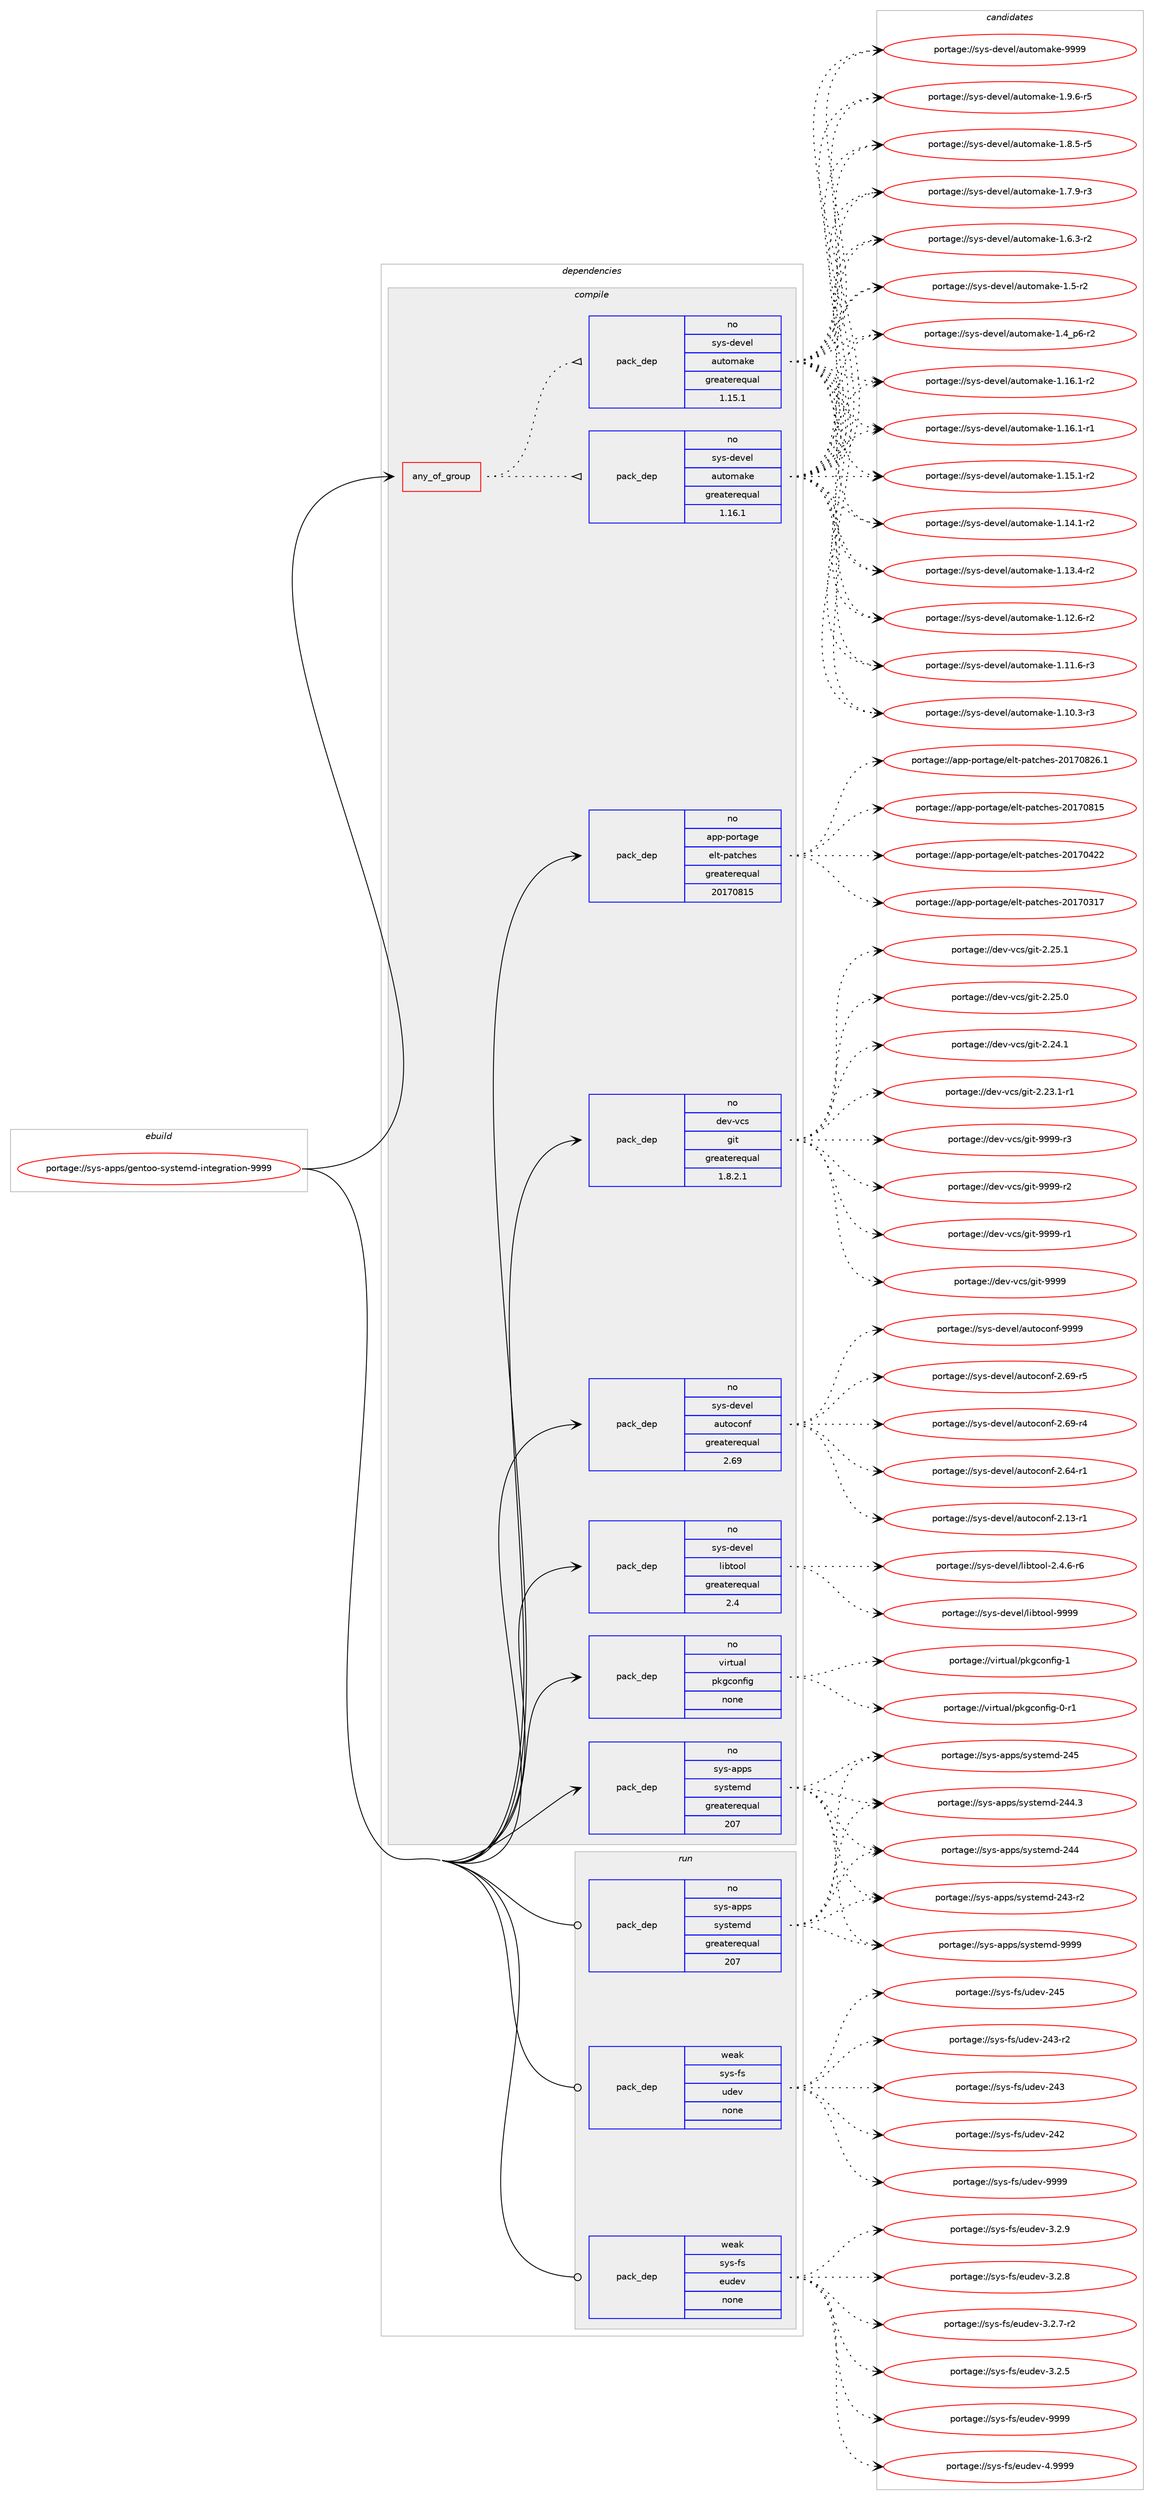 digraph prolog {

# *************
# Graph options
# *************

newrank=true;
concentrate=true;
compound=true;
graph [rankdir=LR,fontname=Helvetica,fontsize=10,ranksep=1.5];#, ranksep=2.5, nodesep=0.2];
edge  [arrowhead=vee];
node  [fontname=Helvetica,fontsize=10];

# **********
# The ebuild
# **********

subgraph cluster_leftcol {
color=gray;
rank=same;
label=<<i>ebuild</i>>;
id [label="portage://sys-apps/gentoo-systemd-integration-9999", color=red, width=4, href="../sys-apps/gentoo-systemd-integration-9999.svg"];
}

# ****************
# The dependencies
# ****************

subgraph cluster_midcol {
color=gray;
label=<<i>dependencies</i>>;
subgraph cluster_compile {
fillcolor="#eeeeee";
style=filled;
label=<<i>compile</i>>;
subgraph any724 {
dependency30777 [label=<<TABLE BORDER="0" CELLBORDER="1" CELLSPACING="0" CELLPADDING="4"><TR><TD CELLPADDING="10">any_of_group</TD></TR></TABLE>>, shape=none, color=red];subgraph pack24496 {
dependency30778 [label=<<TABLE BORDER="0" CELLBORDER="1" CELLSPACING="0" CELLPADDING="4" WIDTH="220"><TR><TD ROWSPAN="6" CELLPADDING="30">pack_dep</TD></TR><TR><TD WIDTH="110">no</TD></TR><TR><TD>sys-devel</TD></TR><TR><TD>automake</TD></TR><TR><TD>greaterequal</TD></TR><TR><TD>1.16.1</TD></TR></TABLE>>, shape=none, color=blue];
}
dependency30777:e -> dependency30778:w [weight=20,style="dotted",arrowhead="oinv"];
subgraph pack24497 {
dependency30779 [label=<<TABLE BORDER="0" CELLBORDER="1" CELLSPACING="0" CELLPADDING="4" WIDTH="220"><TR><TD ROWSPAN="6" CELLPADDING="30">pack_dep</TD></TR><TR><TD WIDTH="110">no</TD></TR><TR><TD>sys-devel</TD></TR><TR><TD>automake</TD></TR><TR><TD>greaterequal</TD></TR><TR><TD>1.15.1</TD></TR></TABLE>>, shape=none, color=blue];
}
dependency30777:e -> dependency30779:w [weight=20,style="dotted",arrowhead="oinv"];
}
id:e -> dependency30777:w [weight=20,style="solid",arrowhead="vee"];
subgraph pack24498 {
dependency30780 [label=<<TABLE BORDER="0" CELLBORDER="1" CELLSPACING="0" CELLPADDING="4" WIDTH="220"><TR><TD ROWSPAN="6" CELLPADDING="30">pack_dep</TD></TR><TR><TD WIDTH="110">no</TD></TR><TR><TD>app-portage</TD></TR><TR><TD>elt-patches</TD></TR><TR><TD>greaterequal</TD></TR><TR><TD>20170815</TD></TR></TABLE>>, shape=none, color=blue];
}
id:e -> dependency30780:w [weight=20,style="solid",arrowhead="vee"];
subgraph pack24499 {
dependency30781 [label=<<TABLE BORDER="0" CELLBORDER="1" CELLSPACING="0" CELLPADDING="4" WIDTH="220"><TR><TD ROWSPAN="6" CELLPADDING="30">pack_dep</TD></TR><TR><TD WIDTH="110">no</TD></TR><TR><TD>dev-vcs</TD></TR><TR><TD>git</TD></TR><TR><TD>greaterequal</TD></TR><TR><TD>1.8.2.1</TD></TR></TABLE>>, shape=none, color=blue];
}
id:e -> dependency30781:w [weight=20,style="solid",arrowhead="vee"];
subgraph pack24500 {
dependency30782 [label=<<TABLE BORDER="0" CELLBORDER="1" CELLSPACING="0" CELLPADDING="4" WIDTH="220"><TR><TD ROWSPAN="6" CELLPADDING="30">pack_dep</TD></TR><TR><TD WIDTH="110">no</TD></TR><TR><TD>sys-apps</TD></TR><TR><TD>systemd</TD></TR><TR><TD>greaterequal</TD></TR><TR><TD>207</TD></TR></TABLE>>, shape=none, color=blue];
}
id:e -> dependency30782:w [weight=20,style="solid",arrowhead="vee"];
subgraph pack24501 {
dependency30783 [label=<<TABLE BORDER="0" CELLBORDER="1" CELLSPACING="0" CELLPADDING="4" WIDTH="220"><TR><TD ROWSPAN="6" CELLPADDING="30">pack_dep</TD></TR><TR><TD WIDTH="110">no</TD></TR><TR><TD>sys-devel</TD></TR><TR><TD>autoconf</TD></TR><TR><TD>greaterequal</TD></TR><TR><TD>2.69</TD></TR></TABLE>>, shape=none, color=blue];
}
id:e -> dependency30783:w [weight=20,style="solid",arrowhead="vee"];
subgraph pack24502 {
dependency30784 [label=<<TABLE BORDER="0" CELLBORDER="1" CELLSPACING="0" CELLPADDING="4" WIDTH="220"><TR><TD ROWSPAN="6" CELLPADDING="30">pack_dep</TD></TR><TR><TD WIDTH="110">no</TD></TR><TR><TD>sys-devel</TD></TR><TR><TD>libtool</TD></TR><TR><TD>greaterequal</TD></TR><TR><TD>2.4</TD></TR></TABLE>>, shape=none, color=blue];
}
id:e -> dependency30784:w [weight=20,style="solid",arrowhead="vee"];
subgraph pack24503 {
dependency30785 [label=<<TABLE BORDER="0" CELLBORDER="1" CELLSPACING="0" CELLPADDING="4" WIDTH="220"><TR><TD ROWSPAN="6" CELLPADDING="30">pack_dep</TD></TR><TR><TD WIDTH="110">no</TD></TR><TR><TD>virtual</TD></TR><TR><TD>pkgconfig</TD></TR><TR><TD>none</TD></TR><TR><TD></TD></TR></TABLE>>, shape=none, color=blue];
}
id:e -> dependency30785:w [weight=20,style="solid",arrowhead="vee"];
}
subgraph cluster_compileandrun {
fillcolor="#eeeeee";
style=filled;
label=<<i>compile and run</i>>;
}
subgraph cluster_run {
fillcolor="#eeeeee";
style=filled;
label=<<i>run</i>>;
subgraph pack24504 {
dependency30786 [label=<<TABLE BORDER="0" CELLBORDER="1" CELLSPACING="0" CELLPADDING="4" WIDTH="220"><TR><TD ROWSPAN="6" CELLPADDING="30">pack_dep</TD></TR><TR><TD WIDTH="110">no</TD></TR><TR><TD>sys-apps</TD></TR><TR><TD>systemd</TD></TR><TR><TD>greaterequal</TD></TR><TR><TD>207</TD></TR></TABLE>>, shape=none, color=blue];
}
id:e -> dependency30786:w [weight=20,style="solid",arrowhead="odot"];
subgraph pack24505 {
dependency30787 [label=<<TABLE BORDER="0" CELLBORDER="1" CELLSPACING="0" CELLPADDING="4" WIDTH="220"><TR><TD ROWSPAN="6" CELLPADDING="30">pack_dep</TD></TR><TR><TD WIDTH="110">weak</TD></TR><TR><TD>sys-fs</TD></TR><TR><TD>eudev</TD></TR><TR><TD>none</TD></TR><TR><TD></TD></TR></TABLE>>, shape=none, color=blue];
}
id:e -> dependency30787:w [weight=20,style="solid",arrowhead="odot"];
subgraph pack24506 {
dependency30788 [label=<<TABLE BORDER="0" CELLBORDER="1" CELLSPACING="0" CELLPADDING="4" WIDTH="220"><TR><TD ROWSPAN="6" CELLPADDING="30">pack_dep</TD></TR><TR><TD WIDTH="110">weak</TD></TR><TR><TD>sys-fs</TD></TR><TR><TD>udev</TD></TR><TR><TD>none</TD></TR><TR><TD></TD></TR></TABLE>>, shape=none, color=blue];
}
id:e -> dependency30788:w [weight=20,style="solid",arrowhead="odot"];
}
}

# **************
# The candidates
# **************

subgraph cluster_choices {
rank=same;
color=gray;
label=<<i>candidates</i>>;

subgraph choice24496 {
color=black;
nodesep=1;
choice115121115451001011181011084797117116111109971071014557575757 [label="portage://sys-devel/automake-9999", color=red, width=4,href="../sys-devel/automake-9999.svg"];
choice115121115451001011181011084797117116111109971071014549465746544511453 [label="portage://sys-devel/automake-1.9.6-r5", color=red, width=4,href="../sys-devel/automake-1.9.6-r5.svg"];
choice115121115451001011181011084797117116111109971071014549465646534511453 [label="portage://sys-devel/automake-1.8.5-r5", color=red, width=4,href="../sys-devel/automake-1.8.5-r5.svg"];
choice115121115451001011181011084797117116111109971071014549465546574511451 [label="portage://sys-devel/automake-1.7.9-r3", color=red, width=4,href="../sys-devel/automake-1.7.9-r3.svg"];
choice115121115451001011181011084797117116111109971071014549465446514511450 [label="portage://sys-devel/automake-1.6.3-r2", color=red, width=4,href="../sys-devel/automake-1.6.3-r2.svg"];
choice11512111545100101118101108479711711611110997107101454946534511450 [label="portage://sys-devel/automake-1.5-r2", color=red, width=4,href="../sys-devel/automake-1.5-r2.svg"];
choice115121115451001011181011084797117116111109971071014549465295112544511450 [label="portage://sys-devel/automake-1.4_p6-r2", color=red, width=4,href="../sys-devel/automake-1.4_p6-r2.svg"];
choice11512111545100101118101108479711711611110997107101454946495446494511450 [label="portage://sys-devel/automake-1.16.1-r2", color=red, width=4,href="../sys-devel/automake-1.16.1-r2.svg"];
choice11512111545100101118101108479711711611110997107101454946495446494511449 [label="portage://sys-devel/automake-1.16.1-r1", color=red, width=4,href="../sys-devel/automake-1.16.1-r1.svg"];
choice11512111545100101118101108479711711611110997107101454946495346494511450 [label="portage://sys-devel/automake-1.15.1-r2", color=red, width=4,href="../sys-devel/automake-1.15.1-r2.svg"];
choice11512111545100101118101108479711711611110997107101454946495246494511450 [label="portage://sys-devel/automake-1.14.1-r2", color=red, width=4,href="../sys-devel/automake-1.14.1-r2.svg"];
choice11512111545100101118101108479711711611110997107101454946495146524511450 [label="portage://sys-devel/automake-1.13.4-r2", color=red, width=4,href="../sys-devel/automake-1.13.4-r2.svg"];
choice11512111545100101118101108479711711611110997107101454946495046544511450 [label="portage://sys-devel/automake-1.12.6-r2", color=red, width=4,href="../sys-devel/automake-1.12.6-r2.svg"];
choice11512111545100101118101108479711711611110997107101454946494946544511451 [label="portage://sys-devel/automake-1.11.6-r3", color=red, width=4,href="../sys-devel/automake-1.11.6-r3.svg"];
choice11512111545100101118101108479711711611110997107101454946494846514511451 [label="portage://sys-devel/automake-1.10.3-r3", color=red, width=4,href="../sys-devel/automake-1.10.3-r3.svg"];
dependency30778:e -> choice115121115451001011181011084797117116111109971071014557575757:w [style=dotted,weight="100"];
dependency30778:e -> choice115121115451001011181011084797117116111109971071014549465746544511453:w [style=dotted,weight="100"];
dependency30778:e -> choice115121115451001011181011084797117116111109971071014549465646534511453:w [style=dotted,weight="100"];
dependency30778:e -> choice115121115451001011181011084797117116111109971071014549465546574511451:w [style=dotted,weight="100"];
dependency30778:e -> choice115121115451001011181011084797117116111109971071014549465446514511450:w [style=dotted,weight="100"];
dependency30778:e -> choice11512111545100101118101108479711711611110997107101454946534511450:w [style=dotted,weight="100"];
dependency30778:e -> choice115121115451001011181011084797117116111109971071014549465295112544511450:w [style=dotted,weight="100"];
dependency30778:e -> choice11512111545100101118101108479711711611110997107101454946495446494511450:w [style=dotted,weight="100"];
dependency30778:e -> choice11512111545100101118101108479711711611110997107101454946495446494511449:w [style=dotted,weight="100"];
dependency30778:e -> choice11512111545100101118101108479711711611110997107101454946495346494511450:w [style=dotted,weight="100"];
dependency30778:e -> choice11512111545100101118101108479711711611110997107101454946495246494511450:w [style=dotted,weight="100"];
dependency30778:e -> choice11512111545100101118101108479711711611110997107101454946495146524511450:w [style=dotted,weight="100"];
dependency30778:e -> choice11512111545100101118101108479711711611110997107101454946495046544511450:w [style=dotted,weight="100"];
dependency30778:e -> choice11512111545100101118101108479711711611110997107101454946494946544511451:w [style=dotted,weight="100"];
dependency30778:e -> choice11512111545100101118101108479711711611110997107101454946494846514511451:w [style=dotted,weight="100"];
}
subgraph choice24497 {
color=black;
nodesep=1;
choice115121115451001011181011084797117116111109971071014557575757 [label="portage://sys-devel/automake-9999", color=red, width=4,href="../sys-devel/automake-9999.svg"];
choice115121115451001011181011084797117116111109971071014549465746544511453 [label="portage://sys-devel/automake-1.9.6-r5", color=red, width=4,href="../sys-devel/automake-1.9.6-r5.svg"];
choice115121115451001011181011084797117116111109971071014549465646534511453 [label="portage://sys-devel/automake-1.8.5-r5", color=red, width=4,href="../sys-devel/automake-1.8.5-r5.svg"];
choice115121115451001011181011084797117116111109971071014549465546574511451 [label="portage://sys-devel/automake-1.7.9-r3", color=red, width=4,href="../sys-devel/automake-1.7.9-r3.svg"];
choice115121115451001011181011084797117116111109971071014549465446514511450 [label="portage://sys-devel/automake-1.6.3-r2", color=red, width=4,href="../sys-devel/automake-1.6.3-r2.svg"];
choice11512111545100101118101108479711711611110997107101454946534511450 [label="portage://sys-devel/automake-1.5-r2", color=red, width=4,href="../sys-devel/automake-1.5-r2.svg"];
choice115121115451001011181011084797117116111109971071014549465295112544511450 [label="portage://sys-devel/automake-1.4_p6-r2", color=red, width=4,href="../sys-devel/automake-1.4_p6-r2.svg"];
choice11512111545100101118101108479711711611110997107101454946495446494511450 [label="portage://sys-devel/automake-1.16.1-r2", color=red, width=4,href="../sys-devel/automake-1.16.1-r2.svg"];
choice11512111545100101118101108479711711611110997107101454946495446494511449 [label="portage://sys-devel/automake-1.16.1-r1", color=red, width=4,href="../sys-devel/automake-1.16.1-r1.svg"];
choice11512111545100101118101108479711711611110997107101454946495346494511450 [label="portage://sys-devel/automake-1.15.1-r2", color=red, width=4,href="../sys-devel/automake-1.15.1-r2.svg"];
choice11512111545100101118101108479711711611110997107101454946495246494511450 [label="portage://sys-devel/automake-1.14.1-r2", color=red, width=4,href="../sys-devel/automake-1.14.1-r2.svg"];
choice11512111545100101118101108479711711611110997107101454946495146524511450 [label="portage://sys-devel/automake-1.13.4-r2", color=red, width=4,href="../sys-devel/automake-1.13.4-r2.svg"];
choice11512111545100101118101108479711711611110997107101454946495046544511450 [label="portage://sys-devel/automake-1.12.6-r2", color=red, width=4,href="../sys-devel/automake-1.12.6-r2.svg"];
choice11512111545100101118101108479711711611110997107101454946494946544511451 [label="portage://sys-devel/automake-1.11.6-r3", color=red, width=4,href="../sys-devel/automake-1.11.6-r3.svg"];
choice11512111545100101118101108479711711611110997107101454946494846514511451 [label="portage://sys-devel/automake-1.10.3-r3", color=red, width=4,href="../sys-devel/automake-1.10.3-r3.svg"];
dependency30779:e -> choice115121115451001011181011084797117116111109971071014557575757:w [style=dotted,weight="100"];
dependency30779:e -> choice115121115451001011181011084797117116111109971071014549465746544511453:w [style=dotted,weight="100"];
dependency30779:e -> choice115121115451001011181011084797117116111109971071014549465646534511453:w [style=dotted,weight="100"];
dependency30779:e -> choice115121115451001011181011084797117116111109971071014549465546574511451:w [style=dotted,weight="100"];
dependency30779:e -> choice115121115451001011181011084797117116111109971071014549465446514511450:w [style=dotted,weight="100"];
dependency30779:e -> choice11512111545100101118101108479711711611110997107101454946534511450:w [style=dotted,weight="100"];
dependency30779:e -> choice115121115451001011181011084797117116111109971071014549465295112544511450:w [style=dotted,weight="100"];
dependency30779:e -> choice11512111545100101118101108479711711611110997107101454946495446494511450:w [style=dotted,weight="100"];
dependency30779:e -> choice11512111545100101118101108479711711611110997107101454946495446494511449:w [style=dotted,weight="100"];
dependency30779:e -> choice11512111545100101118101108479711711611110997107101454946495346494511450:w [style=dotted,weight="100"];
dependency30779:e -> choice11512111545100101118101108479711711611110997107101454946495246494511450:w [style=dotted,weight="100"];
dependency30779:e -> choice11512111545100101118101108479711711611110997107101454946495146524511450:w [style=dotted,weight="100"];
dependency30779:e -> choice11512111545100101118101108479711711611110997107101454946495046544511450:w [style=dotted,weight="100"];
dependency30779:e -> choice11512111545100101118101108479711711611110997107101454946494946544511451:w [style=dotted,weight="100"];
dependency30779:e -> choice11512111545100101118101108479711711611110997107101454946494846514511451:w [style=dotted,weight="100"];
}
subgraph choice24498 {
color=black;
nodesep=1;
choice971121124511211111411697103101471011081164511297116991041011154550484955485650544649 [label="portage://app-portage/elt-patches-20170826.1", color=red, width=4,href="../app-portage/elt-patches-20170826.1.svg"];
choice97112112451121111141169710310147101108116451129711699104101115455048495548564953 [label="portage://app-portage/elt-patches-20170815", color=red, width=4,href="../app-portage/elt-patches-20170815.svg"];
choice97112112451121111141169710310147101108116451129711699104101115455048495548525050 [label="portage://app-portage/elt-patches-20170422", color=red, width=4,href="../app-portage/elt-patches-20170422.svg"];
choice97112112451121111141169710310147101108116451129711699104101115455048495548514955 [label="portage://app-portage/elt-patches-20170317", color=red, width=4,href="../app-portage/elt-patches-20170317.svg"];
dependency30780:e -> choice971121124511211111411697103101471011081164511297116991041011154550484955485650544649:w [style=dotted,weight="100"];
dependency30780:e -> choice97112112451121111141169710310147101108116451129711699104101115455048495548564953:w [style=dotted,weight="100"];
dependency30780:e -> choice97112112451121111141169710310147101108116451129711699104101115455048495548525050:w [style=dotted,weight="100"];
dependency30780:e -> choice97112112451121111141169710310147101108116451129711699104101115455048495548514955:w [style=dotted,weight="100"];
}
subgraph choice24499 {
color=black;
nodesep=1;
choice10010111845118991154710310511645575757574511451 [label="portage://dev-vcs/git-9999-r3", color=red, width=4,href="../dev-vcs/git-9999-r3.svg"];
choice10010111845118991154710310511645575757574511450 [label="portage://dev-vcs/git-9999-r2", color=red, width=4,href="../dev-vcs/git-9999-r2.svg"];
choice10010111845118991154710310511645575757574511449 [label="portage://dev-vcs/git-9999-r1", color=red, width=4,href="../dev-vcs/git-9999-r1.svg"];
choice1001011184511899115471031051164557575757 [label="portage://dev-vcs/git-9999", color=red, width=4,href="../dev-vcs/git-9999.svg"];
choice10010111845118991154710310511645504650534649 [label="portage://dev-vcs/git-2.25.1", color=red, width=4,href="../dev-vcs/git-2.25.1.svg"];
choice10010111845118991154710310511645504650534648 [label="portage://dev-vcs/git-2.25.0", color=red, width=4,href="../dev-vcs/git-2.25.0.svg"];
choice10010111845118991154710310511645504650524649 [label="portage://dev-vcs/git-2.24.1", color=red, width=4,href="../dev-vcs/git-2.24.1.svg"];
choice100101118451189911547103105116455046505146494511449 [label="portage://dev-vcs/git-2.23.1-r1", color=red, width=4,href="../dev-vcs/git-2.23.1-r1.svg"];
dependency30781:e -> choice10010111845118991154710310511645575757574511451:w [style=dotted,weight="100"];
dependency30781:e -> choice10010111845118991154710310511645575757574511450:w [style=dotted,weight="100"];
dependency30781:e -> choice10010111845118991154710310511645575757574511449:w [style=dotted,weight="100"];
dependency30781:e -> choice1001011184511899115471031051164557575757:w [style=dotted,weight="100"];
dependency30781:e -> choice10010111845118991154710310511645504650534649:w [style=dotted,weight="100"];
dependency30781:e -> choice10010111845118991154710310511645504650534648:w [style=dotted,weight="100"];
dependency30781:e -> choice10010111845118991154710310511645504650524649:w [style=dotted,weight="100"];
dependency30781:e -> choice100101118451189911547103105116455046505146494511449:w [style=dotted,weight="100"];
}
subgraph choice24500 {
color=black;
nodesep=1;
choice1151211154597112112115471151211151161011091004557575757 [label="portage://sys-apps/systemd-9999", color=red, width=4,href="../sys-apps/systemd-9999.svg"];
choice11512111545971121121154711512111511610110910045505253 [label="portage://sys-apps/systemd-245", color=red, width=4,href="../sys-apps/systemd-245.svg"];
choice115121115459711211211547115121115116101109100455052524651 [label="portage://sys-apps/systemd-244.3", color=red, width=4,href="../sys-apps/systemd-244.3.svg"];
choice11512111545971121121154711512111511610110910045505252 [label="portage://sys-apps/systemd-244", color=red, width=4,href="../sys-apps/systemd-244.svg"];
choice115121115459711211211547115121115116101109100455052514511450 [label="portage://sys-apps/systemd-243-r2", color=red, width=4,href="../sys-apps/systemd-243-r2.svg"];
dependency30782:e -> choice1151211154597112112115471151211151161011091004557575757:w [style=dotted,weight="100"];
dependency30782:e -> choice11512111545971121121154711512111511610110910045505253:w [style=dotted,weight="100"];
dependency30782:e -> choice115121115459711211211547115121115116101109100455052524651:w [style=dotted,weight="100"];
dependency30782:e -> choice11512111545971121121154711512111511610110910045505252:w [style=dotted,weight="100"];
dependency30782:e -> choice115121115459711211211547115121115116101109100455052514511450:w [style=dotted,weight="100"];
}
subgraph choice24501 {
color=black;
nodesep=1;
choice115121115451001011181011084797117116111991111101024557575757 [label="portage://sys-devel/autoconf-9999", color=red, width=4,href="../sys-devel/autoconf-9999.svg"];
choice1151211154510010111810110847971171161119911111010245504654574511453 [label="portage://sys-devel/autoconf-2.69-r5", color=red, width=4,href="../sys-devel/autoconf-2.69-r5.svg"];
choice1151211154510010111810110847971171161119911111010245504654574511452 [label="portage://sys-devel/autoconf-2.69-r4", color=red, width=4,href="../sys-devel/autoconf-2.69-r4.svg"];
choice1151211154510010111810110847971171161119911111010245504654524511449 [label="portage://sys-devel/autoconf-2.64-r1", color=red, width=4,href="../sys-devel/autoconf-2.64-r1.svg"];
choice1151211154510010111810110847971171161119911111010245504649514511449 [label="portage://sys-devel/autoconf-2.13-r1", color=red, width=4,href="../sys-devel/autoconf-2.13-r1.svg"];
dependency30783:e -> choice115121115451001011181011084797117116111991111101024557575757:w [style=dotted,weight="100"];
dependency30783:e -> choice1151211154510010111810110847971171161119911111010245504654574511453:w [style=dotted,weight="100"];
dependency30783:e -> choice1151211154510010111810110847971171161119911111010245504654574511452:w [style=dotted,weight="100"];
dependency30783:e -> choice1151211154510010111810110847971171161119911111010245504654524511449:w [style=dotted,weight="100"];
dependency30783:e -> choice1151211154510010111810110847971171161119911111010245504649514511449:w [style=dotted,weight="100"];
}
subgraph choice24502 {
color=black;
nodesep=1;
choice1151211154510010111810110847108105981161111111084557575757 [label="portage://sys-devel/libtool-9999", color=red, width=4,href="../sys-devel/libtool-9999.svg"];
choice1151211154510010111810110847108105981161111111084550465246544511454 [label="portage://sys-devel/libtool-2.4.6-r6", color=red, width=4,href="../sys-devel/libtool-2.4.6-r6.svg"];
dependency30784:e -> choice1151211154510010111810110847108105981161111111084557575757:w [style=dotted,weight="100"];
dependency30784:e -> choice1151211154510010111810110847108105981161111111084550465246544511454:w [style=dotted,weight="100"];
}
subgraph choice24503 {
color=black;
nodesep=1;
choice1181051141161179710847112107103991111101021051034549 [label="portage://virtual/pkgconfig-1", color=red, width=4,href="../virtual/pkgconfig-1.svg"];
choice11810511411611797108471121071039911111010210510345484511449 [label="portage://virtual/pkgconfig-0-r1", color=red, width=4,href="../virtual/pkgconfig-0-r1.svg"];
dependency30785:e -> choice1181051141161179710847112107103991111101021051034549:w [style=dotted,weight="100"];
dependency30785:e -> choice11810511411611797108471121071039911111010210510345484511449:w [style=dotted,weight="100"];
}
subgraph choice24504 {
color=black;
nodesep=1;
choice1151211154597112112115471151211151161011091004557575757 [label="portage://sys-apps/systemd-9999", color=red, width=4,href="../sys-apps/systemd-9999.svg"];
choice11512111545971121121154711512111511610110910045505253 [label="portage://sys-apps/systemd-245", color=red, width=4,href="../sys-apps/systemd-245.svg"];
choice115121115459711211211547115121115116101109100455052524651 [label="portage://sys-apps/systemd-244.3", color=red, width=4,href="../sys-apps/systemd-244.3.svg"];
choice11512111545971121121154711512111511610110910045505252 [label="portage://sys-apps/systemd-244", color=red, width=4,href="../sys-apps/systemd-244.svg"];
choice115121115459711211211547115121115116101109100455052514511450 [label="portage://sys-apps/systemd-243-r2", color=red, width=4,href="../sys-apps/systemd-243-r2.svg"];
dependency30786:e -> choice1151211154597112112115471151211151161011091004557575757:w [style=dotted,weight="100"];
dependency30786:e -> choice11512111545971121121154711512111511610110910045505253:w [style=dotted,weight="100"];
dependency30786:e -> choice115121115459711211211547115121115116101109100455052524651:w [style=dotted,weight="100"];
dependency30786:e -> choice11512111545971121121154711512111511610110910045505252:w [style=dotted,weight="100"];
dependency30786:e -> choice115121115459711211211547115121115116101109100455052514511450:w [style=dotted,weight="100"];
}
subgraph choice24505 {
color=black;
nodesep=1;
choice11512111545102115471011171001011184557575757 [label="portage://sys-fs/eudev-9999", color=red, width=4,href="../sys-fs/eudev-9999.svg"];
choice115121115451021154710111710010111845524657575757 [label="portage://sys-fs/eudev-4.9999", color=red, width=4,href="../sys-fs/eudev-4.9999.svg"];
choice1151211154510211547101117100101118455146504657 [label="portage://sys-fs/eudev-3.2.9", color=red, width=4,href="../sys-fs/eudev-3.2.9.svg"];
choice1151211154510211547101117100101118455146504656 [label="portage://sys-fs/eudev-3.2.8", color=red, width=4,href="../sys-fs/eudev-3.2.8.svg"];
choice11512111545102115471011171001011184551465046554511450 [label="portage://sys-fs/eudev-3.2.7-r2", color=red, width=4,href="../sys-fs/eudev-3.2.7-r2.svg"];
choice1151211154510211547101117100101118455146504653 [label="portage://sys-fs/eudev-3.2.5", color=red, width=4,href="../sys-fs/eudev-3.2.5.svg"];
dependency30787:e -> choice11512111545102115471011171001011184557575757:w [style=dotted,weight="100"];
dependency30787:e -> choice115121115451021154710111710010111845524657575757:w [style=dotted,weight="100"];
dependency30787:e -> choice1151211154510211547101117100101118455146504657:w [style=dotted,weight="100"];
dependency30787:e -> choice1151211154510211547101117100101118455146504656:w [style=dotted,weight="100"];
dependency30787:e -> choice11512111545102115471011171001011184551465046554511450:w [style=dotted,weight="100"];
dependency30787:e -> choice1151211154510211547101117100101118455146504653:w [style=dotted,weight="100"];
}
subgraph choice24506 {
color=black;
nodesep=1;
choice11512111545102115471171001011184557575757 [label="portage://sys-fs/udev-9999", color=red, width=4,href="../sys-fs/udev-9999.svg"];
choice115121115451021154711710010111845505253 [label="portage://sys-fs/udev-245", color=red, width=4,href="../sys-fs/udev-245.svg"];
choice1151211154510211547117100101118455052514511450 [label="portage://sys-fs/udev-243-r2", color=red, width=4,href="../sys-fs/udev-243-r2.svg"];
choice115121115451021154711710010111845505251 [label="portage://sys-fs/udev-243", color=red, width=4,href="../sys-fs/udev-243.svg"];
choice115121115451021154711710010111845505250 [label="portage://sys-fs/udev-242", color=red, width=4,href="../sys-fs/udev-242.svg"];
dependency30788:e -> choice11512111545102115471171001011184557575757:w [style=dotted,weight="100"];
dependency30788:e -> choice115121115451021154711710010111845505253:w [style=dotted,weight="100"];
dependency30788:e -> choice1151211154510211547117100101118455052514511450:w [style=dotted,weight="100"];
dependency30788:e -> choice115121115451021154711710010111845505251:w [style=dotted,weight="100"];
dependency30788:e -> choice115121115451021154711710010111845505250:w [style=dotted,weight="100"];
}
}

}
